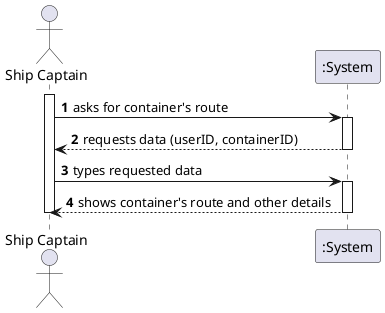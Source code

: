 @startuml
'https://plantuml.com/sequence-diagram

autonumber

actor "Ship Captain" as SP

activate SP
SP -> ":System" : asks for container's route

activate ":System"
":System" --> "SP" : requests data (userID, containerID)
deactivate ":System"

SP -> ":System" : types requested data

activate ":System"
":System" --> SP : shows container's route and other details
deactivate ":System"

deactivate SP

@enduml